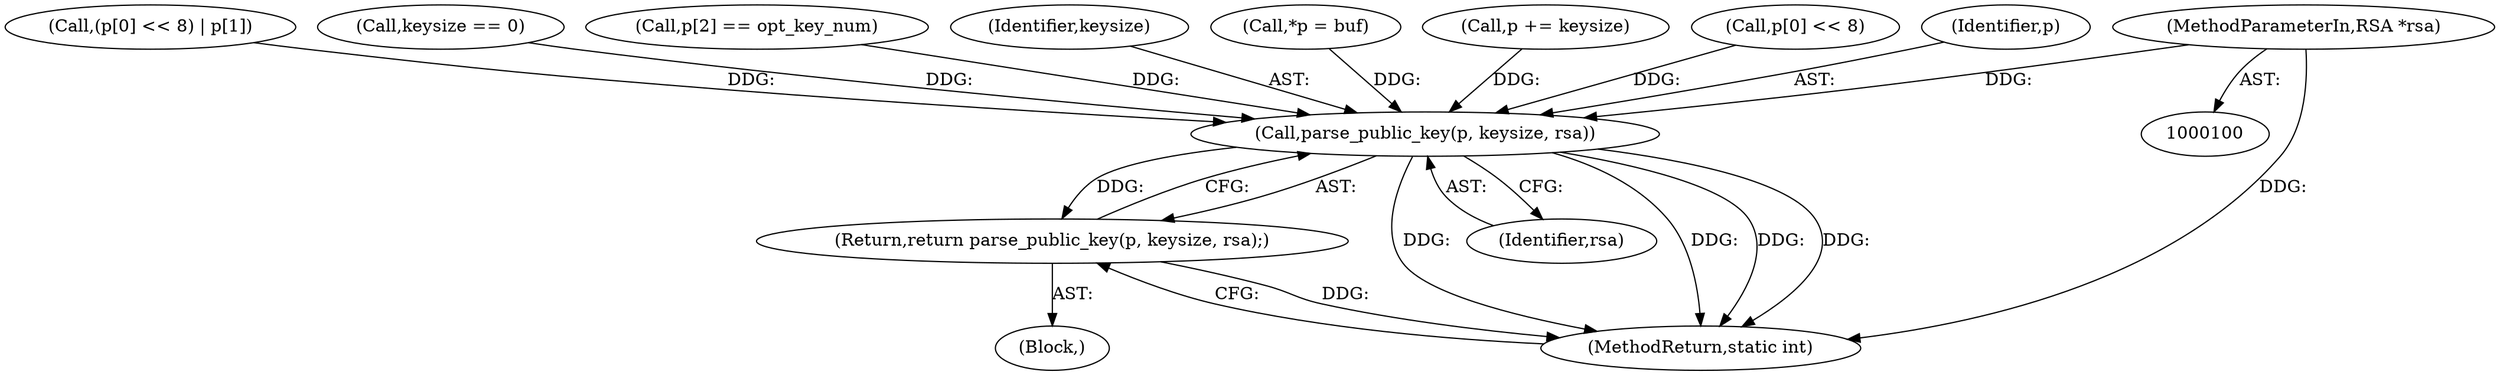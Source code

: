 digraph "0_OpenSC_360e95d45ac4123255a4c796db96337f332160ad#diff-d643a0fa169471dbf2912f4866dc49c5_9@pointer" {
"1000101" [label="(MethodParameterIn,RSA *rsa)"];
"1000230" [label="(Call,parse_public_key(p, keysize, rsa))"];
"1000229" [label="(Return,return parse_public_key(p, keysize, rsa);)"];
"1000185" [label="(Call,(p[0] << 8) | p[1])"];
"1000220" [label="(Call,keysize == 0)"];
"1000233" [label="(Identifier,rsa)"];
"1000206" [label="(Call,p[2] == opt_key_num)"];
"1000232" [label="(Identifier,keysize)"];
"1000108" [label="(Call,*p = buf)"];
"1000101" [label="(MethodParameterIn,RSA *rsa)"];
"1000230" [label="(Call,parse_public_key(p, keysize, rsa))"];
"1000212" [label="(Call,p += keysize)"];
"1000186" [label="(Call,p[0] << 8)"];
"1000229" [label="(Return,return parse_public_key(p, keysize, rsa);)"];
"1000102" [label="(Block,)"];
"1000231" [label="(Identifier,p)"];
"1000234" [label="(MethodReturn,static int)"];
"1000101" -> "1000100"  [label="AST: "];
"1000101" -> "1000234"  [label="DDG: "];
"1000101" -> "1000230"  [label="DDG: "];
"1000230" -> "1000229"  [label="AST: "];
"1000230" -> "1000233"  [label="CFG: "];
"1000231" -> "1000230"  [label="AST: "];
"1000232" -> "1000230"  [label="AST: "];
"1000233" -> "1000230"  [label="AST: "];
"1000229" -> "1000230"  [label="CFG: "];
"1000230" -> "1000234"  [label="DDG: "];
"1000230" -> "1000234"  [label="DDG: "];
"1000230" -> "1000234"  [label="DDG: "];
"1000230" -> "1000234"  [label="DDG: "];
"1000230" -> "1000229"  [label="DDG: "];
"1000186" -> "1000230"  [label="DDG: "];
"1000185" -> "1000230"  [label="DDG: "];
"1000206" -> "1000230"  [label="DDG: "];
"1000212" -> "1000230"  [label="DDG: "];
"1000108" -> "1000230"  [label="DDG: "];
"1000220" -> "1000230"  [label="DDG: "];
"1000229" -> "1000102"  [label="AST: "];
"1000234" -> "1000229"  [label="CFG: "];
"1000229" -> "1000234"  [label="DDG: "];
}
